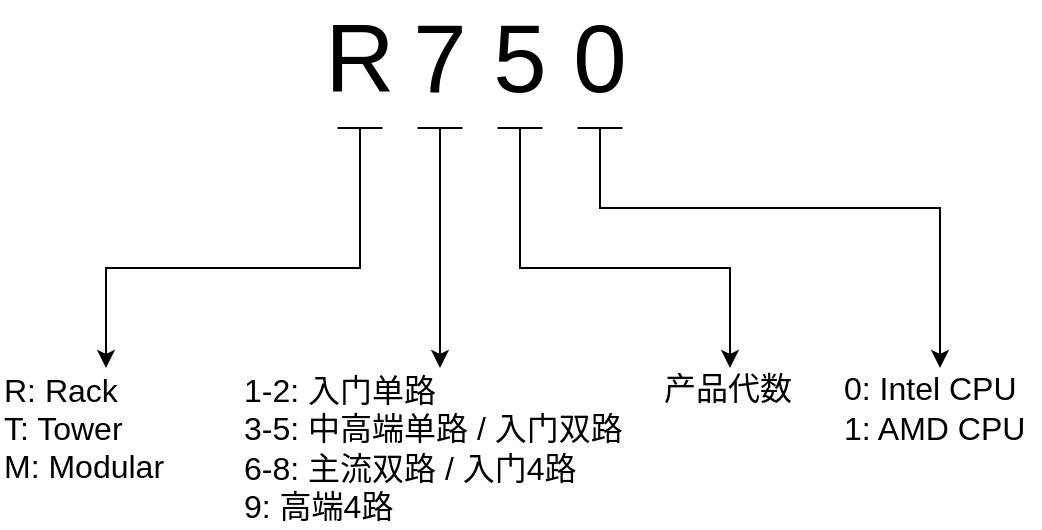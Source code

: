 <mxfile version="16.0.3" type="github">
  <diagram id="8b5KCraT1ZwaYD389lhZ" name="Page-1">
    <mxGraphModel dx="1140" dy="642" grid="1" gridSize="10" guides="1" tooltips="1" connect="1" arrows="1" fold="1" page="1" pageScale="1" pageWidth="850" pageHeight="1100" math="0" shadow="0">
      <root>
        <mxCell id="0" />
        <mxCell id="1" parent="0" />
        <mxCell id="BpOh6ZRRtwigO1atqfg6-8" value="" style="edgeStyle=orthogonalEdgeStyle;rounded=0;orthogonalLoop=1;jettySize=auto;html=1;fontSize=48;" edge="1" parent="1" target="BpOh6ZRRtwigO1atqfg6-5">
          <mxGeometry relative="1" as="geometry">
            <mxPoint x="390" y="400" as="sourcePoint" />
            <Array as="points">
              <mxPoint x="390" y="470" />
              <mxPoint x="263" y="470" />
            </Array>
          </mxGeometry>
        </mxCell>
        <mxCell id="BpOh6ZRRtwigO1atqfg6-1" value="&lt;font style=&quot;font-size: 48px&quot;&gt;R&lt;/font&gt;" style="text;html=1;strokeColor=none;fillColor=none;align=center;verticalAlign=middle;whiteSpace=wrap;rounded=0;sketch=0;" vertex="1" parent="1">
          <mxGeometry x="370" y="340" width="40" height="50" as="geometry" />
        </mxCell>
        <mxCell id="BpOh6ZRRtwigO1atqfg6-2" value="&lt;font style=&quot;font-size: 48px&quot;&gt;7&lt;/font&gt;" style="text;html=1;strokeColor=none;fillColor=none;align=center;verticalAlign=middle;whiteSpace=wrap;rounded=0;" vertex="1" parent="1">
          <mxGeometry x="410" y="340" width="40" height="50" as="geometry" />
        </mxCell>
        <mxCell id="BpOh6ZRRtwigO1atqfg6-3" value="&lt;font style=&quot;font-size: 48px&quot;&gt;5&lt;/font&gt;" style="text;html=1;strokeColor=none;fillColor=none;align=center;verticalAlign=middle;whiteSpace=wrap;rounded=0;" vertex="1" parent="1">
          <mxGeometry x="450" y="340" width="40" height="50" as="geometry" />
        </mxCell>
        <mxCell id="BpOh6ZRRtwigO1atqfg6-4" value="&lt;font style=&quot;font-size: 48px&quot;&gt;0&lt;/font&gt;" style="text;html=1;strokeColor=none;fillColor=none;align=center;verticalAlign=middle;whiteSpace=wrap;rounded=0;" vertex="1" parent="1">
          <mxGeometry x="490" y="340" width="40" height="50" as="geometry" />
        </mxCell>
        <mxCell id="BpOh6ZRRtwigO1atqfg6-5" value="&lt;div style=&quot;font-size: 16px&quot; align=&quot;left&quot;&gt;&lt;font style=&quot;font-size: 16px&quot;&gt;R: Rack&lt;br&gt;&lt;/font&gt;&lt;/div&gt;&lt;div style=&quot;font-size: 16px&quot; align=&quot;left&quot;&gt;&lt;font style=&quot;font-size: 16px&quot;&gt;T: Tower&lt;br&gt;&lt;/font&gt;&lt;/div&gt;&lt;div style=&quot;font-size: 16px&quot; align=&quot;left&quot;&gt;&lt;font style=&quot;font-size: 16px&quot;&gt;M: Modular&lt;/font&gt;&lt;/div&gt;" style="text;html=1;strokeColor=none;fillColor=none;align=left;verticalAlign=middle;whiteSpace=wrap;rounded=0;" vertex="1" parent="1">
          <mxGeometry x="210" y="520" width="105" height="60" as="geometry" />
        </mxCell>
        <mxCell id="BpOh6ZRRtwigO1atqfg6-7" value="" style="endArrow=none;html=1;rounded=0;fontSize=48;" edge="1" parent="1">
          <mxGeometry width="50" height="50" relative="1" as="geometry">
            <mxPoint x="378.75" y="400" as="sourcePoint" />
            <mxPoint x="401.25" y="400" as="targetPoint" />
          </mxGeometry>
        </mxCell>
        <mxCell id="BpOh6ZRRtwigO1atqfg6-9" value="" style="endArrow=none;html=1;rounded=0;fontSize=48;" edge="1" parent="1">
          <mxGeometry width="50" height="50" relative="1" as="geometry">
            <mxPoint x="418.75" y="400" as="sourcePoint" />
            <mxPoint x="441.25" y="400" as="targetPoint" />
          </mxGeometry>
        </mxCell>
        <mxCell id="BpOh6ZRRtwigO1atqfg6-10" value="" style="endArrow=none;html=1;rounded=0;fontSize=48;" edge="1" parent="1">
          <mxGeometry width="50" height="50" relative="1" as="geometry">
            <mxPoint x="458.75" y="400" as="sourcePoint" />
            <mxPoint x="481.25" y="400" as="targetPoint" />
          </mxGeometry>
        </mxCell>
        <mxCell id="BpOh6ZRRtwigO1atqfg6-11" value="" style="endArrow=none;html=1;rounded=0;fontSize=48;" edge="1" parent="1">
          <mxGeometry width="50" height="50" relative="1" as="geometry">
            <mxPoint x="498.75" y="400" as="sourcePoint" />
            <mxPoint x="521.25" y="400" as="targetPoint" />
          </mxGeometry>
        </mxCell>
        <mxCell id="BpOh6ZRRtwigO1atqfg6-12" value="&lt;div style=&quot;font-size: 16px&quot; align=&quot;left&quot;&gt;&lt;font style=&quot;font-size: 16px&quot;&gt;1-2: 入门单路&lt;br&gt;&lt;/font&gt;&lt;/div&gt;&lt;div style=&quot;font-size: 16px&quot; align=&quot;left&quot;&gt;&lt;font style=&quot;font-size: 16px&quot;&gt;3-5: 中高端单路 / 入门双路&lt;br&gt;&lt;/font&gt;&lt;/div&gt;&lt;div style=&quot;font-size: 16px&quot; align=&quot;left&quot;&gt;&lt;font style=&quot;font-size: 16px&quot;&gt;6-8: 主流双路 / 入门4路&lt;br&gt;&lt;/font&gt;&lt;/div&gt;&lt;div style=&quot;font-size: 16px&quot; align=&quot;left&quot;&gt;&lt;font style=&quot;font-size: 16px&quot;&gt;9: 高端4路&lt;br&gt;&lt;/font&gt;&lt;/div&gt;" style="text;html=1;strokeColor=none;fillColor=none;align=left;verticalAlign=middle;whiteSpace=wrap;rounded=0;" vertex="1" parent="1">
          <mxGeometry x="330" y="520" width="200" height="80" as="geometry" />
        </mxCell>
        <mxCell id="BpOh6ZRRtwigO1atqfg6-13" value="" style="edgeStyle=orthogonalEdgeStyle;rounded=0;orthogonalLoop=1;jettySize=auto;html=1;fontSize=48;entryX=0.5;entryY=0;entryDx=0;entryDy=0;" edge="1" parent="1" target="BpOh6ZRRtwigO1atqfg6-12">
          <mxGeometry relative="1" as="geometry">
            <mxPoint x="430" y="400" as="sourcePoint" />
            <mxPoint x="333.029" y="510" as="targetPoint" />
            <Array as="points">
              <mxPoint x="430" y="520" />
            </Array>
          </mxGeometry>
        </mxCell>
        <mxCell id="BpOh6ZRRtwigO1atqfg6-14" value="&lt;div style=&quot;font-size: 16px&quot; align=&quot;left&quot;&gt;&lt;font style=&quot;font-size: 16px&quot;&gt;产品代数&lt;br&gt;&lt;/font&gt;&lt;/div&gt;" style="text;html=1;strokeColor=none;fillColor=none;align=left;verticalAlign=middle;whiteSpace=wrap;rounded=0;" vertex="1" parent="1">
          <mxGeometry x="540" y="520" width="70" height="20" as="geometry" />
        </mxCell>
        <mxCell id="BpOh6ZRRtwigO1atqfg6-15" value="" style="edgeStyle=orthogonalEdgeStyle;rounded=0;orthogonalLoop=1;jettySize=auto;html=1;fontSize=48;entryX=0.5;entryY=0;entryDx=0;entryDy=0;" edge="1" parent="1" target="BpOh6ZRRtwigO1atqfg6-14">
          <mxGeometry relative="1" as="geometry">
            <mxPoint x="470" y="400" as="sourcePoint" />
            <mxPoint x="440" y="530" as="targetPoint" />
            <Array as="points">
              <mxPoint x="470" y="470" />
              <mxPoint x="575" y="470" />
            </Array>
          </mxGeometry>
        </mxCell>
        <mxCell id="BpOh6ZRRtwigO1atqfg6-16" value="&lt;div style=&quot;font-size: 16px&quot; align=&quot;left&quot;&gt;&lt;font style=&quot;font-size: 16px&quot;&gt;0: Intel CPU&lt;br&gt;&lt;/font&gt;&lt;/div&gt;&lt;div style=&quot;font-size: 16px&quot; align=&quot;left&quot;&gt;&lt;font style=&quot;font-size: 16px&quot;&gt;1: AMD CPU&lt;br&gt;&lt;/font&gt;&lt;/div&gt;" style="text;html=1;strokeColor=none;fillColor=none;align=left;verticalAlign=middle;whiteSpace=wrap;rounded=0;" vertex="1" parent="1">
          <mxGeometry x="630" y="520" width="100" height="40" as="geometry" />
        </mxCell>
        <mxCell id="BpOh6ZRRtwigO1atqfg6-17" value="" style="edgeStyle=orthogonalEdgeStyle;rounded=0;orthogonalLoop=1;jettySize=auto;html=1;fontSize=48;entryX=0.5;entryY=0;entryDx=0;entryDy=0;" edge="1" parent="1" target="BpOh6ZRRtwigO1atqfg6-16">
          <mxGeometry relative="1" as="geometry">
            <mxPoint x="510" y="400" as="sourcePoint" />
            <mxPoint x="695" y="425" as="targetPoint" />
            <Array as="points">
              <mxPoint x="510" y="440" />
              <mxPoint x="680" y="440" />
            </Array>
          </mxGeometry>
        </mxCell>
      </root>
    </mxGraphModel>
  </diagram>
</mxfile>
